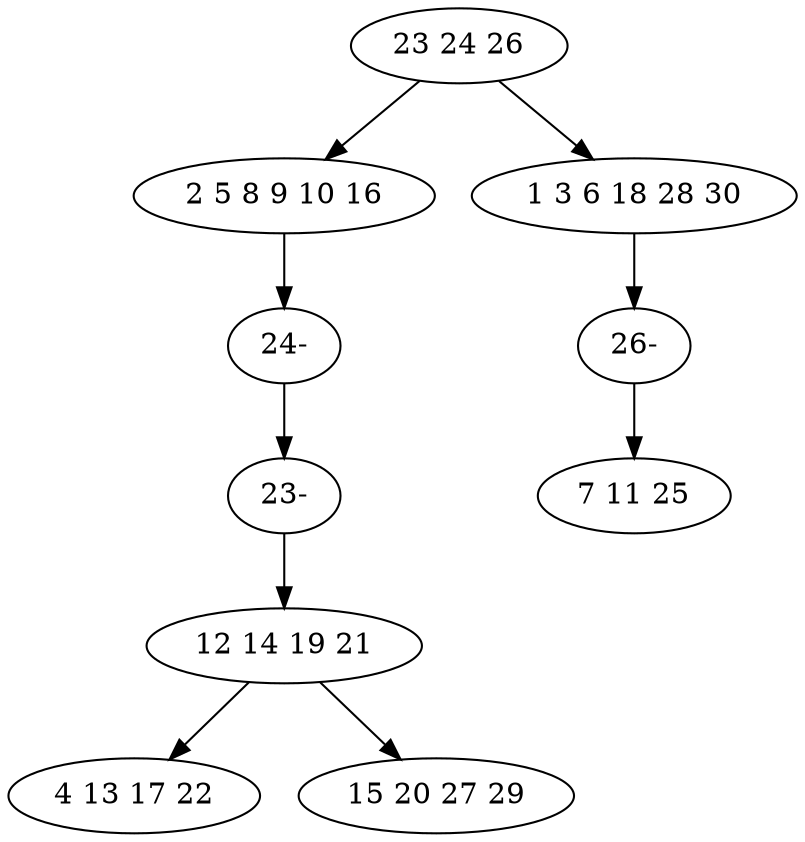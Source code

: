 digraph true_tree {
	"0" -> "1"
	"1" -> "7"
	"2" -> "3"
	"0" -> "4"
	"4" -> "9"
	"2" -> "6"
	"7" -> "8"
	"8" -> "2"
	"9" -> "5"
	"0" [label="23 24 26"];
	"1" [label="2 5 8 9 10 16"];
	"2" [label="12 14 19 21"];
	"3" [label="4 13 17 22"];
	"4" [label="1 3 6 18 28 30"];
	"5" [label="7 11 25"];
	"6" [label="15 20 27 29"];
	"7" [label="24-"];
	"8" [label="23-"];
	"9" [label="26-"];
}
